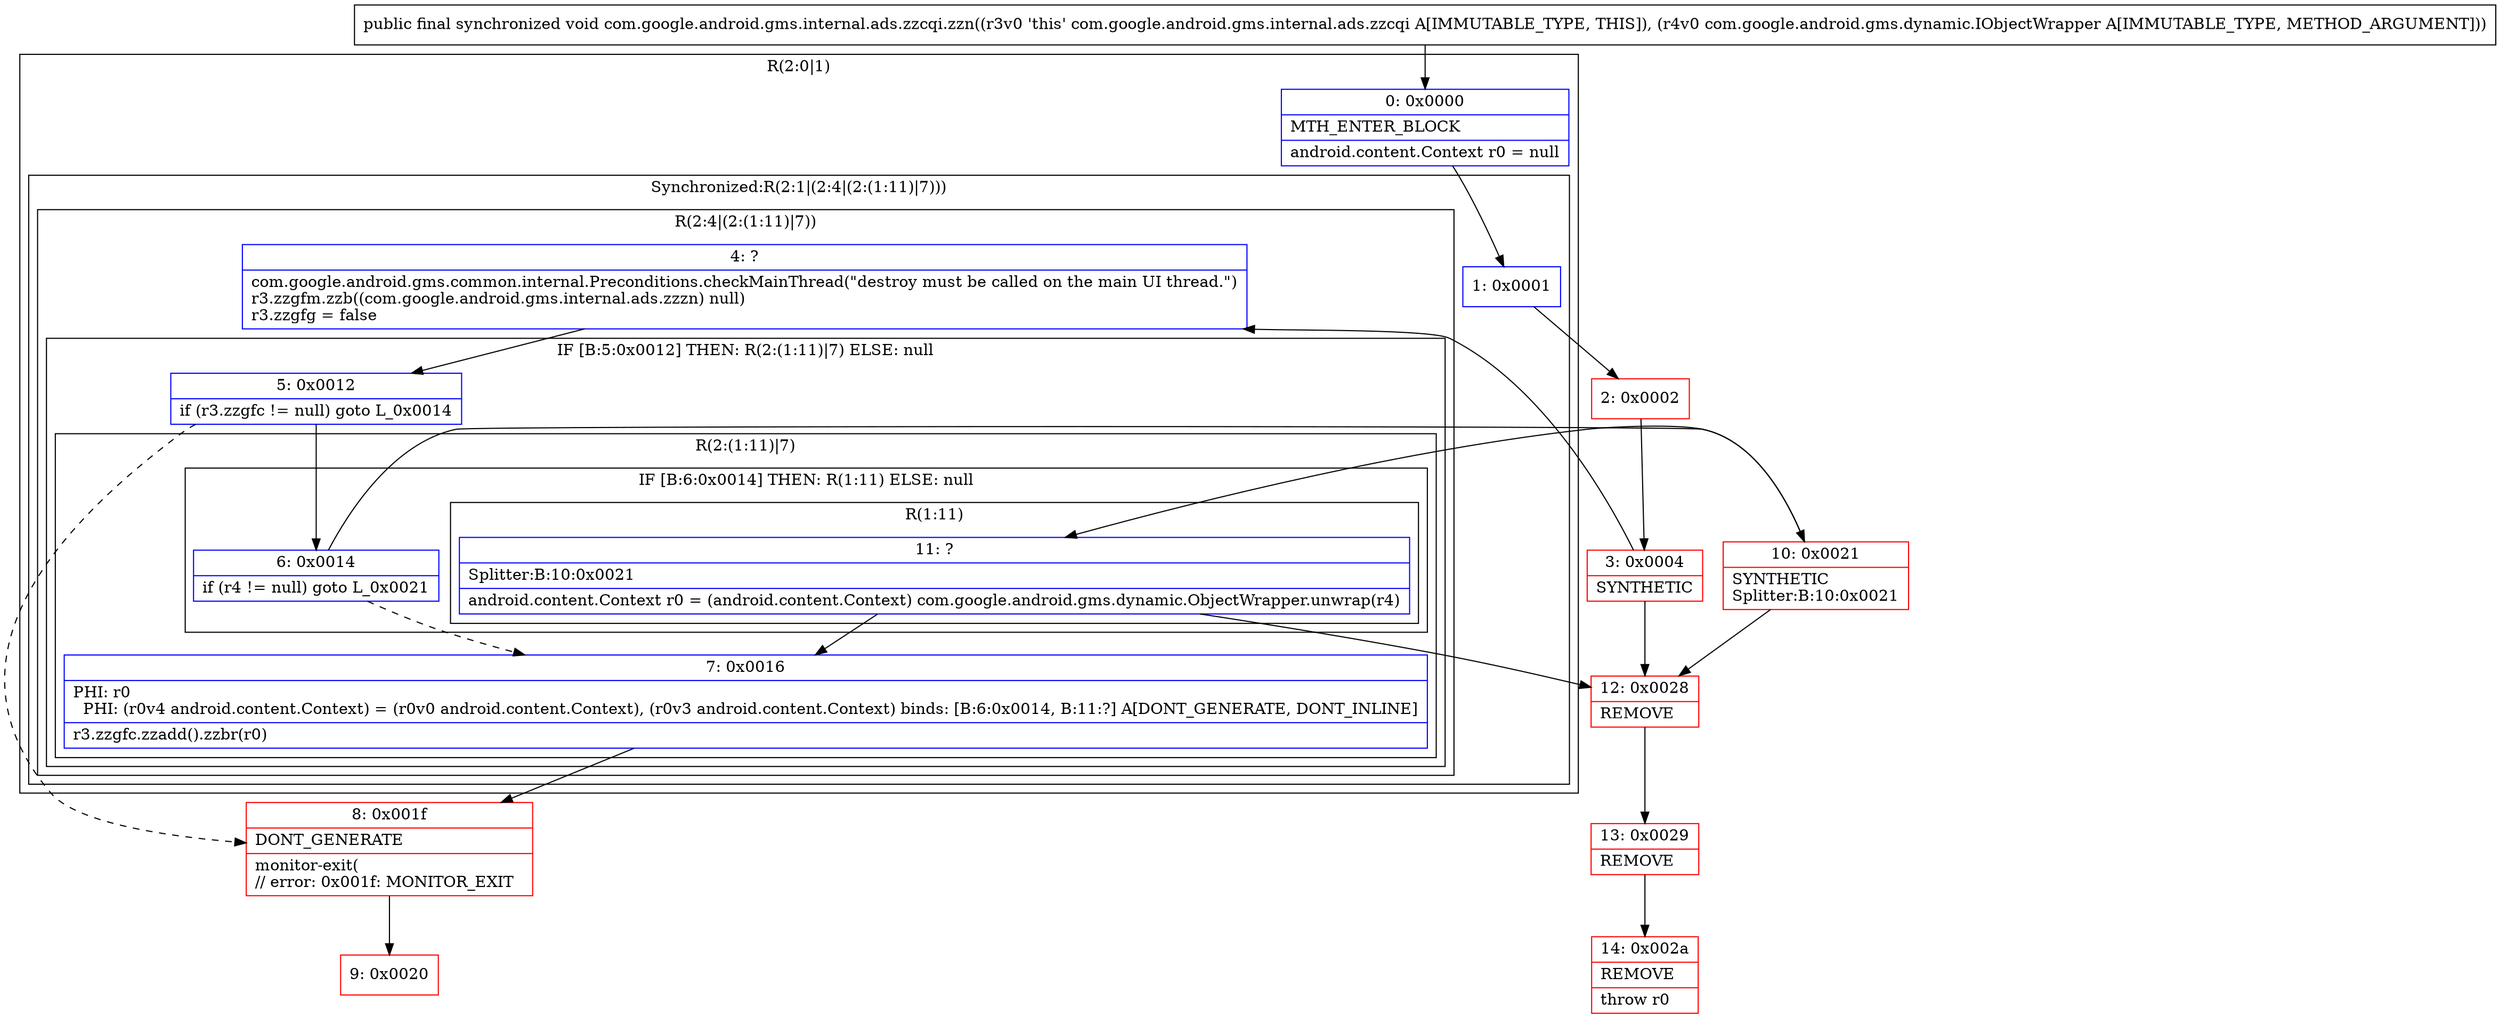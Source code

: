 digraph "CFG forcom.google.android.gms.internal.ads.zzcqi.zzn(Lcom\/google\/android\/gms\/dynamic\/IObjectWrapper;)V" {
subgraph cluster_Region_428090391 {
label = "R(2:0|1)";
node [shape=record,color=blue];
Node_0 [shape=record,label="{0\:\ 0x0000|MTH_ENTER_BLOCK\l|android.content.Context r0 = null\l}"];
subgraph cluster_SynchronizedRegion_1709461506 {
label = "Synchronized:R(2:1|(2:4|(2:(1:11)|7)))";
node [shape=record,color=blue];
Node_1 [shape=record,label="{1\:\ 0x0001}"];
subgraph cluster_Region_1085426864 {
label = "R(2:4|(2:(1:11)|7))";
node [shape=record,color=blue];
Node_4 [shape=record,label="{4\:\ ?|com.google.android.gms.common.internal.Preconditions.checkMainThread(\"destroy must be called on the main UI thread.\")\lr3.zzgfm.zzb((com.google.android.gms.internal.ads.zzzn) null)\lr3.zzgfg = false\l}"];
subgraph cluster_IfRegion_2008589237 {
label = "IF [B:5:0x0012] THEN: R(2:(1:11)|7) ELSE: null";
node [shape=record,color=blue];
Node_5 [shape=record,label="{5\:\ 0x0012|if (r3.zzgfc != null) goto L_0x0014\l}"];
subgraph cluster_Region_1408607010 {
label = "R(2:(1:11)|7)";
node [shape=record,color=blue];
subgraph cluster_IfRegion_617739582 {
label = "IF [B:6:0x0014] THEN: R(1:11) ELSE: null";
node [shape=record,color=blue];
Node_6 [shape=record,label="{6\:\ 0x0014|if (r4 != null) goto L_0x0021\l}"];
subgraph cluster_Region_1355240103 {
label = "R(1:11)";
node [shape=record,color=blue];
Node_11 [shape=record,label="{11\:\ ?|Splitter:B:10:0x0021\l|android.content.Context r0 = (android.content.Context) com.google.android.gms.dynamic.ObjectWrapper.unwrap(r4)\l}"];
}
}
Node_7 [shape=record,label="{7\:\ 0x0016|PHI: r0 \l  PHI: (r0v4 android.content.Context) = (r0v0 android.content.Context), (r0v3 android.content.Context) binds: [B:6:0x0014, B:11:?] A[DONT_GENERATE, DONT_INLINE]\l|r3.zzgfc.zzadd().zzbr(r0)\l}"];
}
}
}
}
}
Node_2 [shape=record,color=red,label="{2\:\ 0x0002}"];
Node_3 [shape=record,color=red,label="{3\:\ 0x0004|SYNTHETIC\l}"];
Node_8 [shape=record,color=red,label="{8\:\ 0x001f|DONT_GENERATE\l|monitor\-exit(\l\/\/ error: 0x001f: MONITOR_EXIT  \l}"];
Node_9 [shape=record,color=red,label="{9\:\ 0x0020}"];
Node_10 [shape=record,color=red,label="{10\:\ 0x0021|SYNTHETIC\lSplitter:B:10:0x0021\l}"];
Node_12 [shape=record,color=red,label="{12\:\ 0x0028|REMOVE\l}"];
Node_13 [shape=record,color=red,label="{13\:\ 0x0029|REMOVE\l}"];
Node_14 [shape=record,color=red,label="{14\:\ 0x002a|REMOVE\l|throw r0\l}"];
MethodNode[shape=record,label="{public final synchronized void com.google.android.gms.internal.ads.zzcqi.zzn((r3v0 'this' com.google.android.gms.internal.ads.zzcqi A[IMMUTABLE_TYPE, THIS]), (r4v0 com.google.android.gms.dynamic.IObjectWrapper A[IMMUTABLE_TYPE, METHOD_ARGUMENT])) }"];
MethodNode -> Node_0;
Node_0 -> Node_1;
Node_1 -> Node_2;
Node_4 -> Node_5;
Node_5 -> Node_6;
Node_5 -> Node_8[style=dashed];
Node_6 -> Node_7[style=dashed];
Node_6 -> Node_10;
Node_11 -> Node_12;
Node_11 -> Node_7;
Node_7 -> Node_8;
Node_2 -> Node_3;
Node_3 -> Node_4;
Node_3 -> Node_12;
Node_8 -> Node_9;
Node_10 -> Node_11;
Node_10 -> Node_12;
Node_12 -> Node_13;
Node_13 -> Node_14;
}

